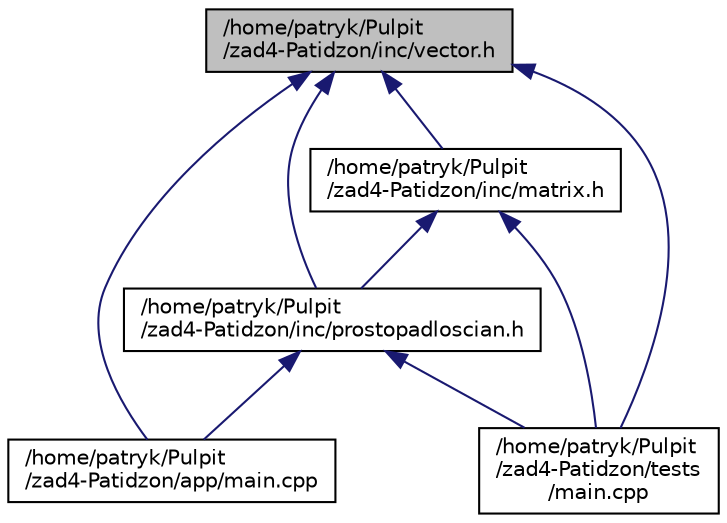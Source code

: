 digraph "/home/patryk/Pulpit/zad4-Patidzon/inc/vector.h"
{
 // LATEX_PDF_SIZE
  edge [fontname="Helvetica",fontsize="10",labelfontname="Helvetica",labelfontsize="10"];
  node [fontname="Helvetica",fontsize="10",shape=record];
  Node1 [label="/home/patryk/Pulpit\l/zad4-Patidzon/inc/vector.h",height=0.2,width=0.4,color="black", fillcolor="grey75", style="filled", fontcolor="black",tooltip="Ten plik zawiera definicje szablonu Wektor<>"];
  Node1 -> Node2 [dir="back",color="midnightblue",fontsize="10",style="solid"];
  Node2 [label="/home/patryk/Pulpit\l/zad4-Patidzon/app/main.cpp",height=0.2,width=0.4,color="black", fillcolor="white", style="filled",URL="$app_2main_8cpp.html",tooltip=" "];
  Node1 -> Node3 [dir="back",color="midnightblue",fontsize="10",style="solid"];
  Node3 [label="/home/patryk/Pulpit\l/zad4-Patidzon/inc/matrix.h",height=0.2,width=0.4,color="black", fillcolor="white", style="filled",URL="$matrix_8h.html",tooltip="plik zawiera definicje szablonu klasy Macierz<>"];
  Node3 -> Node4 [dir="back",color="midnightblue",fontsize="10",style="solid"];
  Node4 [label="/home/patryk/Pulpit\l/zad4-Patidzon/inc/prostopadloscian.h",height=0.2,width=0.4,color="black", fillcolor="white", style="filled",URL="$prostopadloscian_8h.html",tooltip="Plik zawiera definicje klasy prostokat."];
  Node4 -> Node2 [dir="back",color="midnightblue",fontsize="10",style="solid"];
  Node4 -> Node5 [dir="back",color="midnightblue",fontsize="10",style="solid"];
  Node5 [label="/home/patryk/Pulpit\l/zad4-Patidzon/tests\l/main.cpp",height=0.2,width=0.4,color="black", fillcolor="white", style="filled",URL="$tests_2main_8cpp.html",tooltip=" "];
  Node3 -> Node5 [dir="back",color="midnightblue",fontsize="10",style="solid"];
  Node1 -> Node4 [dir="back",color="midnightblue",fontsize="10",style="solid"];
  Node1 -> Node5 [dir="back",color="midnightblue",fontsize="10",style="solid"];
}
